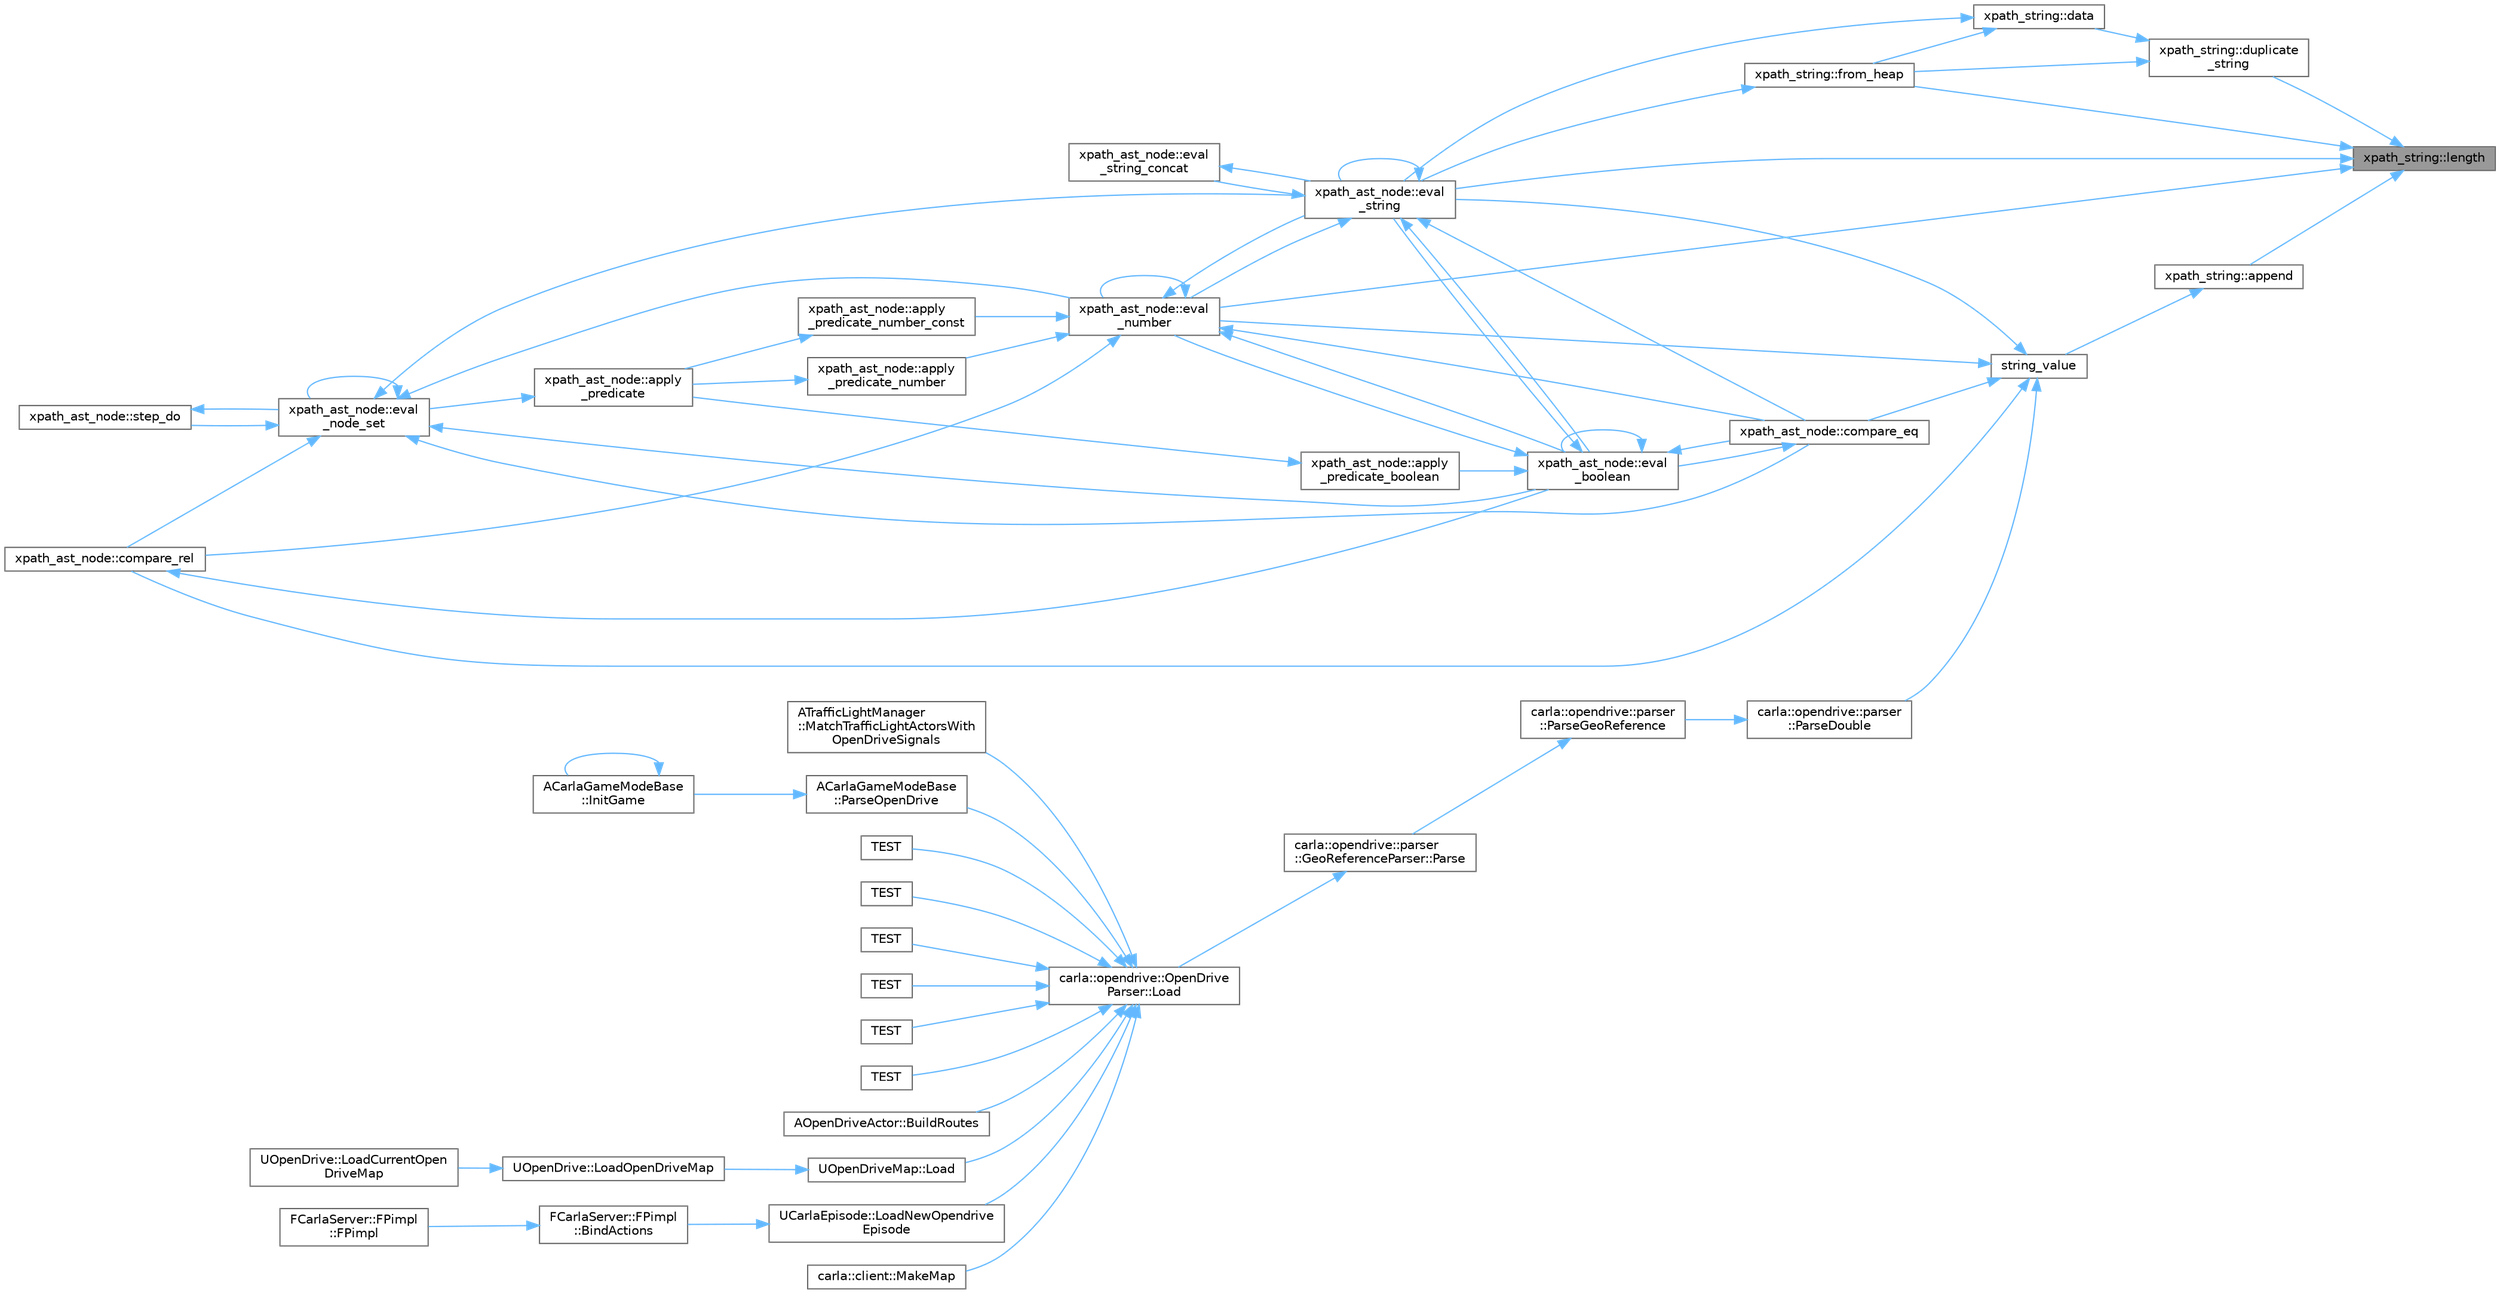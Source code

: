 digraph "xpath_string::length"
{
 // INTERACTIVE_SVG=YES
 // LATEX_PDF_SIZE
  bgcolor="transparent";
  edge [fontname=Helvetica,fontsize=10,labelfontname=Helvetica,labelfontsize=10];
  node [fontname=Helvetica,fontsize=10,shape=box,height=0.2,width=0.4];
  rankdir="RL";
  Node1 [id="Node000001",label="xpath_string::length",height=0.2,width=0.4,color="gray40", fillcolor="grey60", style="filled", fontcolor="black",tooltip=" "];
  Node1 -> Node2 [id="edge1_Node000001_Node000002",dir="back",color="steelblue1",style="solid",tooltip=" "];
  Node2 [id="Node000002",label="xpath_string::append",height=0.2,width=0.4,color="grey40", fillcolor="white", style="filled",URL="$dd/d5c/classxpath__string.html#aab0d867c56d390213cf0fbe7334e1cc0",tooltip=" "];
  Node2 -> Node3 [id="edge2_Node000002_Node000003",dir="back",color="steelblue1",style="solid",tooltip=" "];
  Node3 [id="Node000003",label="string_value",height=0.2,width=0.4,color="grey40", fillcolor="white", style="filled",URL="$db/d20/pugixml_8cpp.html#a7983b03f2dd06eb98951cd2dde03cd87",tooltip=" "];
  Node3 -> Node4 [id="edge3_Node000003_Node000004",dir="back",color="steelblue1",style="solid",tooltip=" "];
  Node4 [id="Node000004",label="xpath_ast_node::compare_eq",height=0.2,width=0.4,color="grey40", fillcolor="white", style="filled",URL="$d3/dc5/classxpath__ast__node.html#a98dd7f6e67fe2c56c63056eed835d6a4",tooltip=" "];
  Node4 -> Node5 [id="edge4_Node000004_Node000005",dir="back",color="steelblue1",style="solid",tooltip=" "];
  Node5 [id="Node000005",label="xpath_ast_node::eval\l_boolean",height=0.2,width=0.4,color="grey40", fillcolor="white", style="filled",URL="$d3/dc5/classxpath__ast__node.html#ab7f965a92023bc2704b8e6fd9f3d7c14",tooltip=" "];
  Node5 -> Node6 [id="edge5_Node000005_Node000006",dir="back",color="steelblue1",style="solid",tooltip=" "];
  Node6 [id="Node000006",label="xpath_ast_node::apply\l_predicate_boolean",height=0.2,width=0.4,color="grey40", fillcolor="white", style="filled",URL="$d3/dc5/classxpath__ast__node.html#ab4e5bbd3f2e83c86a43349374b4bfc22",tooltip=" "];
  Node6 -> Node7 [id="edge6_Node000006_Node000007",dir="back",color="steelblue1",style="solid",tooltip=" "];
  Node7 [id="Node000007",label="xpath_ast_node::apply\l_predicate",height=0.2,width=0.4,color="grey40", fillcolor="white", style="filled",URL="$d3/dc5/classxpath__ast__node.html#a7e35f265c9e0712a16e1d8a9db4c7672",tooltip=" "];
  Node7 -> Node8 [id="edge7_Node000007_Node000008",dir="back",color="steelblue1",style="solid",tooltip=" "];
  Node8 [id="Node000008",label="xpath_ast_node::eval\l_node_set",height=0.2,width=0.4,color="grey40", fillcolor="white", style="filled",URL="$d3/dc5/classxpath__ast__node.html#a68cace396dd4eeae67ecfcd34a3a8285",tooltip=" "];
  Node8 -> Node4 [id="edge8_Node000008_Node000004",dir="back",color="steelblue1",style="solid",tooltip=" "];
  Node8 -> Node9 [id="edge9_Node000008_Node000009",dir="back",color="steelblue1",style="solid",tooltip=" "];
  Node9 [id="Node000009",label="xpath_ast_node::compare_rel",height=0.2,width=0.4,color="grey40", fillcolor="white", style="filled",URL="$d3/dc5/classxpath__ast__node.html#abb6e4c529276eaf882233dbb6e04e111",tooltip=" "];
  Node9 -> Node5 [id="edge10_Node000009_Node000005",dir="back",color="steelblue1",style="solid",tooltip=" "];
  Node8 -> Node5 [id="edge11_Node000008_Node000005",dir="back",color="steelblue1",style="solid",tooltip=" "];
  Node8 -> Node8 [id="edge12_Node000008_Node000008",dir="back",color="steelblue1",style="solid",tooltip=" "];
  Node8 -> Node10 [id="edge13_Node000008_Node000010",dir="back",color="steelblue1",style="solid",tooltip=" "];
  Node10 [id="Node000010",label="xpath_ast_node::eval\l_number",height=0.2,width=0.4,color="grey40", fillcolor="white", style="filled",URL="$d3/dc5/classxpath__ast__node.html#a92dd7048e28d486bc7f382d1fc6f1de6",tooltip=" "];
  Node10 -> Node11 [id="edge14_Node000010_Node000011",dir="back",color="steelblue1",style="solid",tooltip=" "];
  Node11 [id="Node000011",label="xpath_ast_node::apply\l_predicate_number",height=0.2,width=0.4,color="grey40", fillcolor="white", style="filled",URL="$d3/dc5/classxpath__ast__node.html#abf2d4b745493f63aebc1c89d9fde8eed",tooltip=" "];
  Node11 -> Node7 [id="edge15_Node000011_Node000007",dir="back",color="steelblue1",style="solid",tooltip=" "];
  Node10 -> Node12 [id="edge16_Node000010_Node000012",dir="back",color="steelblue1",style="solid",tooltip=" "];
  Node12 [id="Node000012",label="xpath_ast_node::apply\l_predicate_number_const",height=0.2,width=0.4,color="grey40", fillcolor="white", style="filled",URL="$d3/dc5/classxpath__ast__node.html#a8cedd7e15623b9fa431788b8843f1463",tooltip=" "];
  Node12 -> Node7 [id="edge17_Node000012_Node000007",dir="back",color="steelblue1",style="solid",tooltip=" "];
  Node10 -> Node4 [id="edge18_Node000010_Node000004",dir="back",color="steelblue1",style="solid",tooltip=" "];
  Node10 -> Node9 [id="edge19_Node000010_Node000009",dir="back",color="steelblue1",style="solid",tooltip=" "];
  Node10 -> Node5 [id="edge20_Node000010_Node000005",dir="back",color="steelblue1",style="solid",tooltip=" "];
  Node10 -> Node10 [id="edge21_Node000010_Node000010",dir="back",color="steelblue1",style="solid",tooltip=" "];
  Node10 -> Node13 [id="edge22_Node000010_Node000013",dir="back",color="steelblue1",style="solid",tooltip=" "];
  Node13 [id="Node000013",label="xpath_ast_node::eval\l_string",height=0.2,width=0.4,color="grey40", fillcolor="white", style="filled",URL="$d3/dc5/classxpath__ast__node.html#a6b675237a590548b68d0e0b97518b6df",tooltip=" "];
  Node13 -> Node4 [id="edge23_Node000013_Node000004",dir="back",color="steelblue1",style="solid",tooltip=" "];
  Node13 -> Node5 [id="edge24_Node000013_Node000005",dir="back",color="steelblue1",style="solid",tooltip=" "];
  Node13 -> Node10 [id="edge25_Node000013_Node000010",dir="back",color="steelblue1",style="solid",tooltip=" "];
  Node13 -> Node13 [id="edge26_Node000013_Node000013",dir="back",color="steelblue1",style="solid",tooltip=" "];
  Node13 -> Node14 [id="edge27_Node000013_Node000014",dir="back",color="steelblue1",style="solid",tooltip=" "];
  Node14 [id="Node000014",label="xpath_ast_node::eval\l_string_concat",height=0.2,width=0.4,color="grey40", fillcolor="white", style="filled",URL="$d3/dc5/classxpath__ast__node.html#aaf931a091af0fb91c25e90b205363b4e",tooltip=" "];
  Node14 -> Node13 [id="edge28_Node000014_Node000013",dir="back",color="steelblue1",style="solid",tooltip=" "];
  Node8 -> Node13 [id="edge29_Node000008_Node000013",dir="back",color="steelblue1",style="solid",tooltip=" "];
  Node8 -> Node15 [id="edge30_Node000008_Node000015",dir="back",color="steelblue1",style="solid",tooltip=" "];
  Node15 [id="Node000015",label="xpath_ast_node::step_do",height=0.2,width=0.4,color="grey40", fillcolor="white", style="filled",URL="$d3/dc5/classxpath__ast__node.html#a3258c05ab9aaa78e154d2ff63fe56906",tooltip=" "];
  Node15 -> Node8 [id="edge31_Node000015_Node000008",dir="back",color="steelblue1",style="solid",tooltip=" "];
  Node5 -> Node4 [id="edge32_Node000005_Node000004",dir="back",color="steelblue1",style="solid",tooltip=" "];
  Node5 -> Node5 [id="edge33_Node000005_Node000005",dir="back",color="steelblue1",style="solid",tooltip=" "];
  Node5 -> Node10 [id="edge34_Node000005_Node000010",dir="back",color="steelblue1",style="solid",tooltip=" "];
  Node5 -> Node13 [id="edge35_Node000005_Node000013",dir="back",color="steelblue1",style="solid",tooltip=" "];
  Node3 -> Node9 [id="edge36_Node000003_Node000009",dir="back",color="steelblue1",style="solid",tooltip=" "];
  Node3 -> Node10 [id="edge37_Node000003_Node000010",dir="back",color="steelblue1",style="solid",tooltip=" "];
  Node3 -> Node13 [id="edge38_Node000003_Node000013",dir="back",color="steelblue1",style="solid",tooltip=" "];
  Node3 -> Node16 [id="edge39_Node000003_Node000016",dir="back",color="steelblue1",style="solid",tooltip=" "];
  Node16 [id="Node000016",label="carla::opendrive::parser\l::ParseDouble",height=0.2,width=0.4,color="grey40", fillcolor="white", style="filled",URL="$db/dd5/namespacecarla_1_1opendrive_1_1parser.html#aa4e3c66089b7ba1cc71545e693a1dcd1",tooltip=" "];
  Node16 -> Node17 [id="edge40_Node000016_Node000017",dir="back",color="steelblue1",style="solid",tooltip=" "];
  Node17 [id="Node000017",label="carla::opendrive::parser\l::ParseGeoReference",height=0.2,width=0.4,color="grey40", fillcolor="white", style="filled",URL="$db/dd5/namespacecarla_1_1opendrive_1_1parser.html#a8dad6b9e5e958cdeca4463f6c94d6c24",tooltip=" "];
  Node17 -> Node18 [id="edge41_Node000017_Node000018",dir="back",color="steelblue1",style="solid",tooltip=" "];
  Node18 [id="Node000018",label="carla::opendrive::parser\l::GeoReferenceParser::Parse",height=0.2,width=0.4,color="grey40", fillcolor="white", style="filled",URL="$d1/dae/classcarla_1_1opendrive_1_1parser_1_1GeoReferenceParser.html#abbd0edc0b3507042c5a0af753473192b",tooltip=" "];
  Node18 -> Node19 [id="edge42_Node000018_Node000019",dir="back",color="steelblue1",style="solid",tooltip=" "];
  Node19 [id="Node000019",label="carla::opendrive::OpenDrive\lParser::Load",height=0.2,width=0.4,color="grey40", fillcolor="white", style="filled",URL="$de/d5a/classcarla_1_1opendrive_1_1OpenDriveParser.html#a599fd6174f30aaee59590c16503afd8a",tooltip=" "];
  Node19 -> Node20 [id="edge43_Node000019_Node000020",dir="back",color="steelblue1",style="solid",tooltip=" "];
  Node20 [id="Node000020",label="AOpenDriveActor::BuildRoutes",height=0.2,width=0.4,color="grey40", fillcolor="white", style="filled",URL="$d0/d2d/classAOpenDriveActor.html#ac8678af2b371c3a3faca8775ab1e4816",tooltip=" "];
  Node19 -> Node21 [id="edge44_Node000019_Node000021",dir="back",color="steelblue1",style="solid",tooltip=" "];
  Node21 [id="Node000021",label="UOpenDriveMap::Load",height=0.2,width=0.4,color="grey40", fillcolor="white", style="filled",URL="$d8/dfe/classUOpenDriveMap.html#a0ce422ee1f79211e6957bab1d2048348",tooltip="Load this map with an OpenDrive (XODR) file."];
  Node21 -> Node22 [id="edge45_Node000021_Node000022",dir="back",color="steelblue1",style="solid",tooltip=" "];
  Node22 [id="Node000022",label="UOpenDrive::LoadOpenDriveMap",height=0.2,width=0.4,color="grey40", fillcolor="white", style="filled",URL="$d1/d1b/classUOpenDrive.html#ac05b8dc3f340e373582945f9215081d9",tooltip="Load OpenDriveMap associated to the given MapName."];
  Node22 -> Node23 [id="edge46_Node000022_Node000023",dir="back",color="steelblue1",style="solid",tooltip=" "];
  Node23 [id="Node000023",label="UOpenDrive::LoadCurrentOpen\lDriveMap",height=0.2,width=0.4,color="grey40", fillcolor="white", style="filled",URL="$d1/d1b/classUOpenDrive.html#a4486c7ee9d4a8bf6cd2a7ca5ad7e4ece",tooltip="Load OpenDriveMap associated to the currently loaded map."];
  Node19 -> Node24 [id="edge47_Node000019_Node000024",dir="back",color="steelblue1",style="solid",tooltip=" "];
  Node24 [id="Node000024",label="UCarlaEpisode::LoadNewOpendrive\lEpisode",height=0.2,width=0.4,color="grey40", fillcolor="white", style="filled",URL="$dc/d84/classUCarlaEpisode.html#a3eeed56e0cc3cf04d266b86c5a88c3ed",tooltip="Load a new map generating the mesh from OpenDRIVE data and start a new episode."];
  Node24 -> Node25 [id="edge48_Node000024_Node000025",dir="back",color="steelblue1",style="solid",tooltip=" "];
  Node25 [id="Node000025",label="FCarlaServer::FPimpl\l::BindActions",height=0.2,width=0.4,color="grey40", fillcolor="white", style="filled",URL="$d7/d97/classFCarlaServer_1_1FPimpl.html#a675a6b572112a21e8bc011dddfd0de86",tooltip=" "];
  Node25 -> Node26 [id="edge49_Node000025_Node000026",dir="back",color="steelblue1",style="solid",tooltip=" "];
  Node26 [id="Node000026",label="FCarlaServer::FPimpl\l::FPimpl",height=0.2,width=0.4,color="grey40", fillcolor="white", style="filled",URL="$d7/d97/classFCarlaServer_1_1FPimpl.html#ab9ff29fc81bd2f9a14677941c7f7b62d",tooltip=" "];
  Node19 -> Node27 [id="edge50_Node000019_Node000027",dir="back",color="steelblue1",style="solid",tooltip=" "];
  Node27 [id="Node000027",label="carla::client::MakeMap",height=0.2,width=0.4,color="grey40", fillcolor="white", style="filled",URL="$d2/daf/namespacecarla_1_1client.html#a228b83c6429f8e3406a93a1b41eb1565",tooltip=" "];
  Node19 -> Node28 [id="edge51_Node000019_Node000028",dir="back",color="steelblue1",style="solid",tooltip=" "];
  Node28 [id="Node000028",label="ATrafficLightManager\l::MatchTrafficLightActorsWith\lOpenDriveSignals",height=0.2,width=0.4,color="grey40", fillcolor="white", style="filled",URL="$df/da5/classATrafficLightManager.html#a212893f28dfefd3883c68be7e9a7d835",tooltip=" "];
  Node19 -> Node29 [id="edge52_Node000019_Node000029",dir="back",color="steelblue1",style="solid",tooltip=" "];
  Node29 [id="Node000029",label="ACarlaGameModeBase\l::ParseOpenDrive",height=0.2,width=0.4,color="grey40", fillcolor="white", style="filled",URL="$db/de5/classACarlaGameModeBase.html#aa1cc7f6d077f3a4dcf7b1d523c9f5d2f",tooltip=" "];
  Node29 -> Node30 [id="edge53_Node000029_Node000030",dir="back",color="steelblue1",style="solid",tooltip=" "];
  Node30 [id="Node000030",label="ACarlaGameModeBase\l::InitGame",height=0.2,width=0.4,color="grey40", fillcolor="white", style="filled",URL="$db/de5/classACarlaGameModeBase.html#a5caddc59713354578997de90542ddd93",tooltip=" "];
  Node30 -> Node30 [id="edge54_Node000030_Node000030",dir="back",color="steelblue1",style="solid",tooltip=" "];
  Node19 -> Node31 [id="edge55_Node000019_Node000031",dir="back",color="steelblue1",style="solid",tooltip=" "];
  Node31 [id="Node000031",label="TEST",height=0.2,width=0.4,color="grey40", fillcolor="white", style="filled",URL="$d1/dc0/test__opendrive_8cpp.html#a95337c8716f4e9d4e8bba560dbde9e34",tooltip=" "];
  Node19 -> Node32 [id="edge56_Node000019_Node000032",dir="back",color="steelblue1",style="solid",tooltip=" "];
  Node32 [id="Node000032",label="TEST",height=0.2,width=0.4,color="grey40", fillcolor="white", style="filled",URL="$d1/dc0/test__opendrive_8cpp.html#a21ad6143dcb9642d77c0dfc031f41b2a",tooltip=" "];
  Node19 -> Node33 [id="edge57_Node000019_Node000033",dir="back",color="steelblue1",style="solid",tooltip=" "];
  Node33 [id="Node000033",label="TEST",height=0.2,width=0.4,color="grey40", fillcolor="white", style="filled",URL="$d1/dc0/test__opendrive_8cpp.html#ad3c77eb93e568426e72ddb84a31031a7",tooltip=" "];
  Node19 -> Node34 [id="edge58_Node000019_Node000034",dir="back",color="steelblue1",style="solid",tooltip=" "];
  Node34 [id="Node000034",label="TEST",height=0.2,width=0.4,color="grey40", fillcolor="white", style="filled",URL="$d1/dc0/test__opendrive_8cpp.html#aa6244d8f18c32ca7e6f0b3de79354dda",tooltip=" "];
  Node19 -> Node35 [id="edge59_Node000019_Node000035",dir="back",color="steelblue1",style="solid",tooltip=" "];
  Node35 [id="Node000035",label="TEST",height=0.2,width=0.4,color="grey40", fillcolor="white", style="filled",URL="$d1/dc0/test__opendrive_8cpp.html#ac8d924b4ffb05114a054b94c74cffa78",tooltip=" "];
  Node19 -> Node36 [id="edge60_Node000019_Node000036",dir="back",color="steelblue1",style="solid",tooltip=" "];
  Node36 [id="Node000036",label="TEST",height=0.2,width=0.4,color="grey40", fillcolor="white", style="filled",URL="$d1/dc0/test__opendrive_8cpp.html#a47478715c88bbf3920c5566107f97b94",tooltip=" "];
  Node1 -> Node37 [id="edge61_Node000001_Node000037",dir="back",color="steelblue1",style="solid",tooltip=" "];
  Node37 [id="Node000037",label="xpath_string::duplicate\l_string",height=0.2,width=0.4,color="grey40", fillcolor="white", style="filled",URL="$dd/d5c/classxpath__string.html#af3866c73a21542e26032d5d052327cc1",tooltip=" "];
  Node37 -> Node38 [id="edge62_Node000037_Node000038",dir="back",color="steelblue1",style="solid",tooltip=" "];
  Node38 [id="Node000038",label="xpath_string::data",height=0.2,width=0.4,color="grey40", fillcolor="white", style="filled",URL="$dd/d5c/classxpath__string.html#abe89ae1270e25022aa8ccc332f5afbb3",tooltip=" "];
  Node38 -> Node13 [id="edge63_Node000038_Node000013",dir="back",color="steelblue1",style="solid",tooltip=" "];
  Node38 -> Node39 [id="edge64_Node000038_Node000039",dir="back",color="steelblue1",style="solid",tooltip=" "];
  Node39 [id="Node000039",label="xpath_string::from_heap",height=0.2,width=0.4,color="grey40", fillcolor="white", style="filled",URL="$dd/d5c/classxpath__string.html#aaf1229b7a7ae918b41bf995df16c8896",tooltip=" "];
  Node39 -> Node13 [id="edge65_Node000039_Node000013",dir="back",color="steelblue1",style="solid",tooltip=" "];
  Node37 -> Node39 [id="edge66_Node000037_Node000039",dir="back",color="steelblue1",style="solid",tooltip=" "];
  Node1 -> Node10 [id="edge67_Node000001_Node000010",dir="back",color="steelblue1",style="solid",tooltip=" "];
  Node1 -> Node13 [id="edge68_Node000001_Node000013",dir="back",color="steelblue1",style="solid",tooltip=" "];
  Node1 -> Node39 [id="edge69_Node000001_Node000039",dir="back",color="steelblue1",style="solid",tooltip=" "];
}
